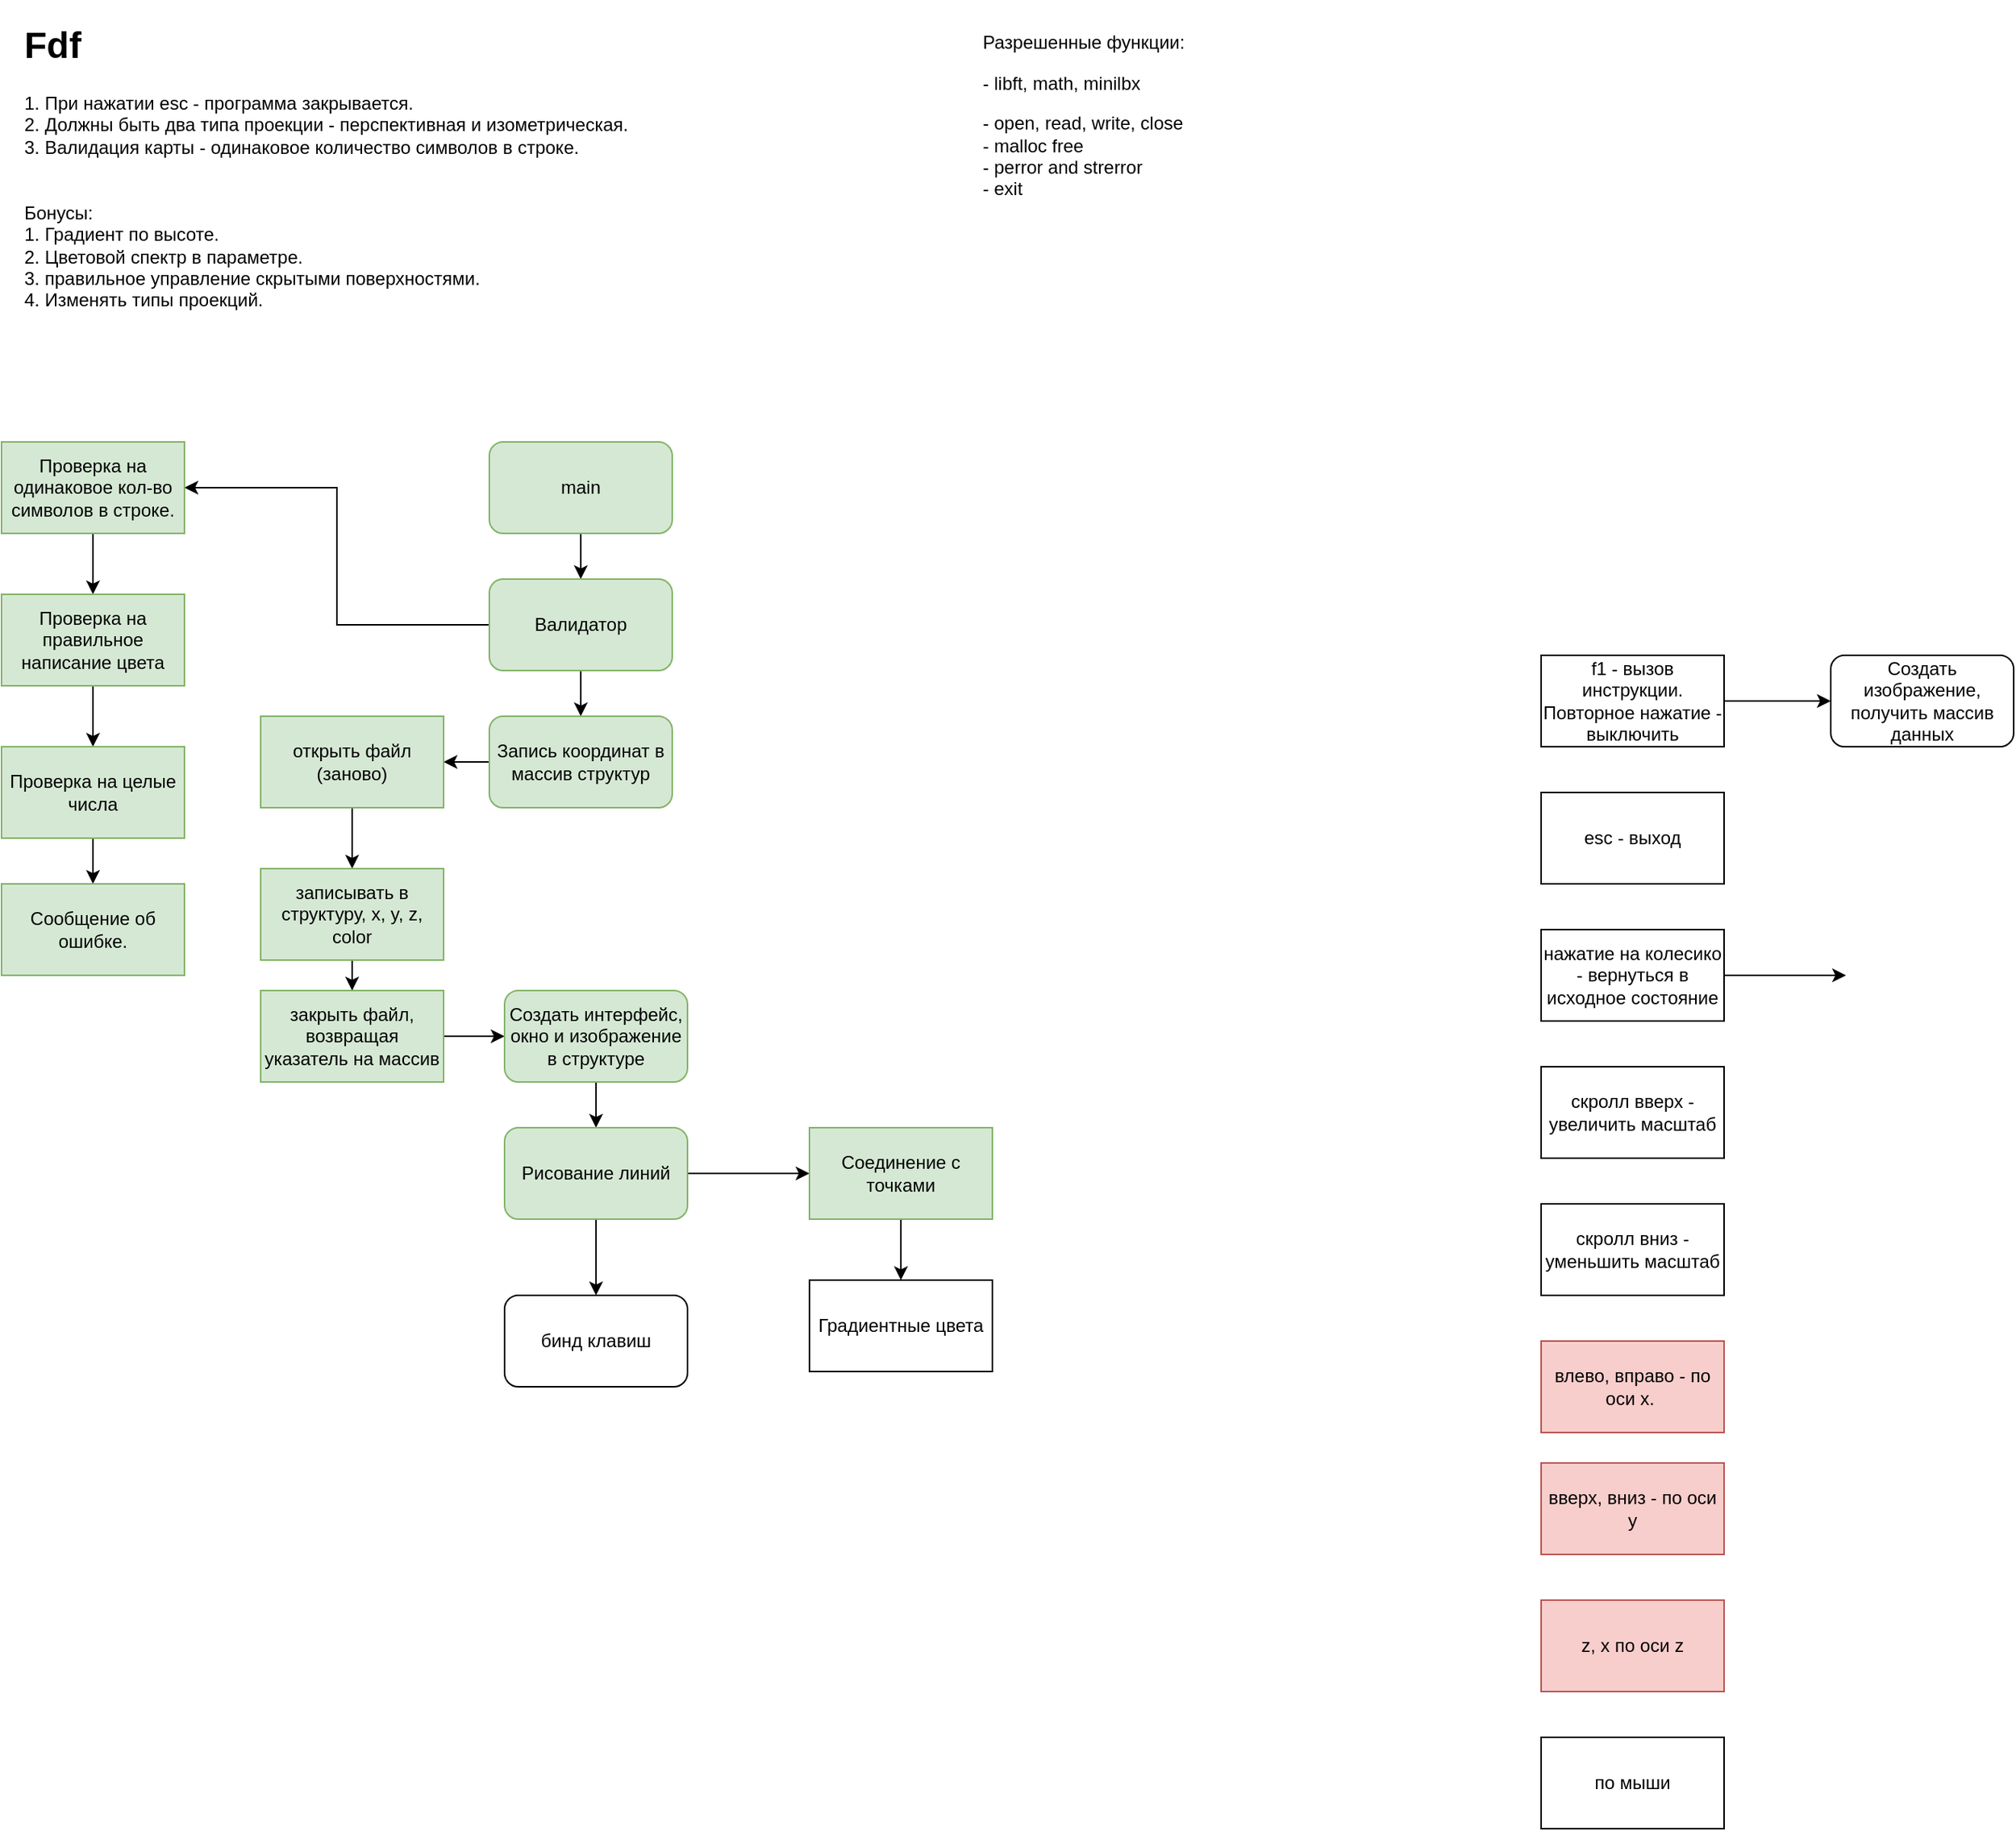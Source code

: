 <mxfile version="10.6.8" type="github"><diagram id="v42kx7biO2deFO37t8zv" name="Page-1"><mxGraphModel dx="2038" dy="1085" grid="1" gridSize="10" guides="1" tooltips="1" connect="1" arrows="1" fold="1" page="1" pageScale="1" pageWidth="850" pageHeight="1100" math="0" shadow="0"><root><mxCell id="0"/><mxCell id="1" parent="0"/><mxCell id="bMH6zzSPCmijD4IpLeof-1" value="&lt;h1&gt;Fdf&lt;/h1&gt;&lt;p&gt;&lt;/p&gt;1. При нажатии esc - программа закрывается.&lt;br&gt;2. Должны быть два типа проекции - перспективная и изометрическая.&lt;br&gt;3. Валидация карты - одинаковое количество символов в строке.&amp;nbsp;&lt;br&gt;&lt;br&gt;&lt;br&gt;Бонусы:&lt;br&gt;1. Градиент по высоте.&lt;br&gt;2. Цветовой спектр в параметре.&lt;br&gt;3. правильное управление скрытыми поверхностями.&amp;nbsp;&lt;br&gt;4. Изменять типы проекций.&lt;br&gt;&lt;br&gt;" style="text;html=1;strokeColor=none;fillColor=none;spacing=5;spacingTop=-20;whiteSpace=wrap;overflow=hidden;rounded=0;" parent="1" vertex="1"><mxGeometry x="40" y="20" width="620" height="210" as="geometry"/></mxCell><mxCell id="bMH6zzSPCmijD4IpLeof-2" value="&lt;p style=&quot;text-align: left&quot;&gt;Разрешенные функции:&lt;/p&gt;&lt;p style=&quot;text-align: left&quot;&gt;- libft, math, minilbx&lt;/p&gt;&lt;span&gt;&lt;div style=&quot;text-align: left&quot;&gt;&lt;span&gt;- open, read, write, close&lt;/span&gt;&lt;/div&gt;&lt;/span&gt;&lt;span&gt;&lt;div style=&quot;text-align: left&quot;&gt;&lt;span&gt;- malloc free&lt;/span&gt;&lt;/div&gt;&lt;/span&gt;&lt;span&gt;&lt;div style=&quot;text-align: left&quot;&gt;&lt;span&gt;- perror and strerror&lt;/span&gt;&lt;/div&gt;&lt;/span&gt;&lt;div style=&quot;text-align: left&quot;&gt;&lt;span&gt;- exit&lt;/span&gt;&lt;/div&gt;" style="text;html=1;strokeColor=none;fillColor=none;align=center;verticalAlign=middle;whiteSpace=wrap;rounded=0;" parent="1" vertex="1"><mxGeometry x="660" y="10" width="160" height="140" as="geometry"/></mxCell><mxCell id="bMH6zzSPCmijD4IpLeof-11" style="edgeStyle=orthogonalEdgeStyle;rounded=0;orthogonalLoop=1;jettySize=auto;html=1;entryX=0.5;entryY=0;entryDx=0;entryDy=0;" parent="1" source="bMH6zzSPCmijD4IpLeof-3" target="bMH6zzSPCmijD4IpLeof-4" edge="1"><mxGeometry relative="1" as="geometry"/></mxCell><mxCell id="bMH6zzSPCmijD4IpLeof-3" value="main" style="rounded=1;whiteSpace=wrap;html=1;fillColor=#d5e8d4;strokeColor=#82b366;" parent="1" vertex="1"><mxGeometry x="350" y="300" width="120" height="60" as="geometry"/></mxCell><mxCell id="bMH6zzSPCmijD4IpLeof-10" style="edgeStyle=orthogonalEdgeStyle;rounded=0;orthogonalLoop=1;jettySize=auto;html=1;entryX=1;entryY=0.5;entryDx=0;entryDy=0;" parent="1" source="bMH6zzSPCmijD4IpLeof-4" target="bMH6zzSPCmijD4IpLeof-5" edge="1"><mxGeometry relative="1" as="geometry"/></mxCell><mxCell id="C5nu7WACFBEaYVz-HuIm-1" style="edgeStyle=orthogonalEdgeStyle;rounded=0;orthogonalLoop=1;jettySize=auto;html=1;entryX=0.5;entryY=0;entryDx=0;entryDy=0;" parent="1" source="bMH6zzSPCmijD4IpLeof-4" target="bMH6zzSPCmijD4IpLeof-40" edge="1"><mxGeometry relative="1" as="geometry"/></mxCell><mxCell id="bMH6zzSPCmijD4IpLeof-4" value="Валидатор" style="rounded=1;whiteSpace=wrap;html=1;fillColor=#d5e8d4;strokeColor=#82b366;" parent="1" vertex="1"><mxGeometry x="350" y="390" width="120" height="60" as="geometry"/></mxCell><mxCell id="bMH6zzSPCmijD4IpLeof-9" style="edgeStyle=orthogonalEdgeStyle;rounded=0;orthogonalLoop=1;jettySize=auto;html=1;entryX=0.5;entryY=0;entryDx=0;entryDy=0;" parent="1" source="bMH6zzSPCmijD4IpLeof-5" target="bMH6zzSPCmijD4IpLeof-6" edge="1"><mxGeometry relative="1" as="geometry"/></mxCell><mxCell id="bMH6zzSPCmijD4IpLeof-5" value="Проверка на одинаковое кол-во символов в строке." style="rounded=0;whiteSpace=wrap;html=1;fillColor=#d5e8d4;strokeColor=#82b366;" parent="1" vertex="1"><mxGeometry x="30" y="300" width="120" height="60" as="geometry"/></mxCell><mxCell id="bMH6zzSPCmijD4IpLeof-8" style="edgeStyle=orthogonalEdgeStyle;rounded=0;orthogonalLoop=1;jettySize=auto;html=1;entryX=0.5;entryY=0;entryDx=0;entryDy=0;" parent="1" source="bMH6zzSPCmijD4IpLeof-6" target="bMH6zzSPCmijD4IpLeof-7" edge="1"><mxGeometry relative="1" as="geometry"/></mxCell><mxCell id="bMH6zzSPCmijD4IpLeof-6" value="Проверка на правильное написание цвета" style="rounded=0;whiteSpace=wrap;html=1;fillColor=#d5e8d4;strokeColor=#82b366;" parent="1" vertex="1"><mxGeometry x="30" y="400" width="120" height="60" as="geometry"/></mxCell><mxCell id="bMH6zzSPCmijD4IpLeof-48" style="edgeStyle=orthogonalEdgeStyle;rounded=0;orthogonalLoop=1;jettySize=auto;html=1;entryX=0.5;entryY=0;entryDx=0;entryDy=0;" parent="1" source="bMH6zzSPCmijD4IpLeof-7" target="bMH6zzSPCmijD4IpLeof-47" edge="1"><mxGeometry relative="1" as="geometry"/></mxCell><mxCell id="bMH6zzSPCmijD4IpLeof-7" value="Проверка на целые числа" style="rounded=0;whiteSpace=wrap;html=1;fillColor=#d5e8d4;strokeColor=#82b366;" parent="1" vertex="1"><mxGeometry x="30" y="500" width="120" height="60" as="geometry"/></mxCell><mxCell id="bMH6zzSPCmijD4IpLeof-12" value="бинд клавиш" style="rounded=1;whiteSpace=wrap;html=1;" parent="1" vertex="1"><mxGeometry x="360" y="860" width="120" height="60" as="geometry"/></mxCell><mxCell id="bMH6zzSPCmijD4IpLeof-14" value="esc - выход" style="rounded=0;whiteSpace=wrap;html=1;" parent="1" vertex="1"><mxGeometry x="1040" y="530" width="120" height="60" as="geometry"/></mxCell><mxCell id="bMH6zzSPCmijD4IpLeof-69" style="edgeStyle=orthogonalEdgeStyle;rounded=0;orthogonalLoop=1;jettySize=auto;html=1;entryX=0;entryY=0.5;entryDx=0;entryDy=0;" parent="1" source="bMH6zzSPCmijD4IpLeof-15" edge="1"><mxGeometry relative="1" as="geometry"><mxPoint x="1240" y="650" as="targetPoint"/></mxGeometry></mxCell><mxCell id="bMH6zzSPCmijD4IpLeof-15" value="нажатие на колесико - вернуться в исходное состояние" style="rounded=0;whiteSpace=wrap;html=1;" parent="1" vertex="1"><mxGeometry x="1040" y="620" width="120" height="60" as="geometry"/></mxCell><mxCell id="bMH6zzSPCmijD4IpLeof-18" value="скролл вверх - увеличить масштаб" style="rounded=0;whiteSpace=wrap;html=1;" parent="1" vertex="1"><mxGeometry x="1040" y="710" width="120" height="60" as="geometry"/></mxCell><mxCell id="bMH6zzSPCmijD4IpLeof-19" value="скролл вниз - уменьшить масштаб" style="rounded=0;whiteSpace=wrap;html=1;" parent="1" vertex="1"><mxGeometry x="1040" y="800" width="120" height="60" as="geometry"/></mxCell><mxCell id="bMH6zzSPCmijD4IpLeof-20" value="влево, вправо - по оси x.&amp;nbsp;" style="rounded=0;whiteSpace=wrap;html=1;fillColor=#f8cecc;strokeColor=#b85450;" parent="1" vertex="1"><mxGeometry x="1040" y="890" width="120" height="60" as="geometry"/></mxCell><mxCell id="bMH6zzSPCmijD4IpLeof-21" value="вверх, вниз - по оси y" style="rounded=0;whiteSpace=wrap;html=1;fillColor=#f8cecc;strokeColor=#b85450;" parent="1" vertex="1"><mxGeometry x="1040" y="970" width="120" height="60" as="geometry"/></mxCell><mxCell id="bMH6zzSPCmijD4IpLeof-22" value="z, x по оси z" style="rounded=0;whiteSpace=wrap;html=1;fillColor=#f8cecc;strokeColor=#b85450;" parent="1" vertex="1"><mxGeometry x="1040" y="1060" width="120" height="60" as="geometry"/></mxCell><mxCell id="bMH6zzSPCmijD4IpLeof-65" style="edgeStyle=orthogonalEdgeStyle;rounded=0;orthogonalLoop=1;jettySize=auto;html=1;entryX=0;entryY=0.5;entryDx=0;entryDy=0;" parent="1" source="bMH6zzSPCmijD4IpLeof-24" target="bMH6zzSPCmijD4IpLeof-64" edge="1"><mxGeometry relative="1" as="geometry"/></mxCell><mxCell id="bMH6zzSPCmijD4IpLeof-24" value="f1 - вызов инструкции.&lt;br&gt;Повторное нажатие - выключить&lt;br&gt;" style="rounded=0;whiteSpace=wrap;html=1;" parent="1" vertex="1"><mxGeometry x="1040" y="440" width="120" height="60" as="geometry"/></mxCell><mxCell id="bMH6zzSPCmijD4IpLeof-44" style="edgeStyle=orthogonalEdgeStyle;rounded=0;orthogonalLoop=1;jettySize=auto;html=1;entryX=1;entryY=0.5;entryDx=0;entryDy=0;" parent="1" source="bMH6zzSPCmijD4IpLeof-40" target="bMH6zzSPCmijD4IpLeof-41" edge="1"><mxGeometry relative="1" as="geometry"/></mxCell><mxCell id="bMH6zzSPCmijD4IpLeof-40" value="Запись координат в массив структур" style="rounded=1;whiteSpace=wrap;html=1;fillColor=#d5e8d4;strokeColor=#82b366;" parent="1" vertex="1"><mxGeometry x="350" y="480" width="120" height="60" as="geometry"/></mxCell><mxCell id="bMH6zzSPCmijD4IpLeof-43" style="edgeStyle=orthogonalEdgeStyle;rounded=0;orthogonalLoop=1;jettySize=auto;html=1;entryX=0.5;entryY=0;entryDx=0;entryDy=0;" parent="1" source="bMH6zzSPCmijD4IpLeof-41" target="bMH6zzSPCmijD4IpLeof-42" edge="1"><mxGeometry relative="1" as="geometry"/></mxCell><mxCell id="bMH6zzSPCmijD4IpLeof-41" value="открыть файл (заново)" style="rounded=0;whiteSpace=wrap;html=1;fillColor=#d5e8d4;strokeColor=#82b366;" parent="1" vertex="1"><mxGeometry x="200" y="480" width="120" height="60" as="geometry"/></mxCell><mxCell id="bMH6zzSPCmijD4IpLeof-46" style="edgeStyle=orthogonalEdgeStyle;rounded=0;orthogonalLoop=1;jettySize=auto;html=1;entryX=0.5;entryY=0;entryDx=0;entryDy=0;" parent="1" source="bMH6zzSPCmijD4IpLeof-42" target="bMH6zzSPCmijD4IpLeof-45" edge="1"><mxGeometry relative="1" as="geometry"/></mxCell><mxCell id="bMH6zzSPCmijD4IpLeof-42" value="записывать в структуру, x, y, z, color" style="rounded=0;whiteSpace=wrap;html=1;fillColor=#d5e8d4;strokeColor=#82b366;" parent="1" vertex="1"><mxGeometry x="200" y="580" width="120" height="60" as="geometry"/></mxCell><mxCell id="N9a0NrOLH4zrbiMZ__Ai-2" style="edgeStyle=orthogonalEdgeStyle;rounded=0;orthogonalLoop=1;jettySize=auto;html=1;entryX=0;entryY=0.5;entryDx=0;entryDy=0;" parent="1" source="bMH6zzSPCmijD4IpLeof-45" target="N9a0NrOLH4zrbiMZ__Ai-1" edge="1"><mxGeometry relative="1" as="geometry"/></mxCell><mxCell id="bMH6zzSPCmijD4IpLeof-45" value="закрыть файл, возвращая указатель на массив" style="rounded=0;whiteSpace=wrap;html=1;fillColor=#d5e8d4;strokeColor=#82b366;" parent="1" vertex="1"><mxGeometry x="200" y="660" width="120" height="60" as="geometry"/></mxCell><mxCell id="bMH6zzSPCmijD4IpLeof-47" value="Сообщение об ошибке." style="rounded=0;whiteSpace=wrap;html=1;fillColor=#d5e8d4;strokeColor=#82b366;" parent="1" vertex="1"><mxGeometry x="30" y="590" width="120" height="60" as="geometry"/></mxCell><mxCell id="bMH6zzSPCmijD4IpLeof-64" value="&lt;span&gt;Создать изображение, получить массив данных&lt;/span&gt;" style="rounded=1;whiteSpace=wrap;html=1;" parent="1" vertex="1"><mxGeometry x="1230" y="440" width="120" height="60" as="geometry"/></mxCell><mxCell id="bMH6zzSPCmijD4IpLeof-66" value="по мыши" style="rounded=0;whiteSpace=wrap;html=1;" parent="1" vertex="1"><mxGeometry x="1040" y="1150" width="120" height="60" as="geometry"/></mxCell><mxCell id="NLPlwUXWUv9bN0zE8OSU-6" style="edgeStyle=orthogonalEdgeStyle;rounded=0;orthogonalLoop=1;jettySize=auto;html=1;entryX=0.5;entryY=0;entryDx=0;entryDy=0;" edge="1" parent="1" source="N9a0NrOLH4zrbiMZ__Ai-1" target="NLPlwUXWUv9bN0zE8OSU-1"><mxGeometry relative="1" as="geometry"/></mxCell><mxCell id="N9a0NrOLH4zrbiMZ__Ai-1" value="Создать интерфейс, окно и изображение в структуре" style="rounded=1;whiteSpace=wrap;html=1;fillColor=#d5e8d4;strokeColor=#82b366;" parent="1" vertex="1"><mxGeometry x="360" y="660" width="120" height="60" as="geometry"/></mxCell><mxCell id="NLPlwUXWUv9bN0zE8OSU-4" style="edgeStyle=orthogonalEdgeStyle;rounded=0;orthogonalLoop=1;jettySize=auto;html=1;entryX=0;entryY=0.5;entryDx=0;entryDy=0;" edge="1" parent="1" source="NLPlwUXWUv9bN0zE8OSU-1" target="NLPlwUXWUv9bN0zE8OSU-2"><mxGeometry relative="1" as="geometry"/></mxCell><mxCell id="NLPlwUXWUv9bN0zE8OSU-7" style="edgeStyle=orthogonalEdgeStyle;rounded=0;orthogonalLoop=1;jettySize=auto;html=1;entryX=0.5;entryY=0;entryDx=0;entryDy=0;" edge="1" parent="1" source="NLPlwUXWUv9bN0zE8OSU-1" target="bMH6zzSPCmijD4IpLeof-12"><mxGeometry relative="1" as="geometry"/></mxCell><mxCell id="NLPlwUXWUv9bN0zE8OSU-1" value="Рисование линий" style="rounded=1;whiteSpace=wrap;html=1;fillColor=#d5e8d4;strokeColor=#82b366;" vertex="1" parent="1"><mxGeometry x="360" y="750" width="120" height="60" as="geometry"/></mxCell><mxCell id="NLPlwUXWUv9bN0zE8OSU-5" style="edgeStyle=orthogonalEdgeStyle;rounded=0;orthogonalLoop=1;jettySize=auto;html=1;entryX=0.5;entryY=0;entryDx=0;entryDy=0;" edge="1" parent="1" source="NLPlwUXWUv9bN0zE8OSU-2" target="NLPlwUXWUv9bN0zE8OSU-3"><mxGeometry relative="1" as="geometry"/></mxCell><mxCell id="NLPlwUXWUv9bN0zE8OSU-2" value="Соединение с точками" style="rounded=0;whiteSpace=wrap;html=1;fillColor=#d5e8d4;strokeColor=#82b366;" vertex="1" parent="1"><mxGeometry x="560" y="750" width="120" height="60" as="geometry"/></mxCell><mxCell id="NLPlwUXWUv9bN0zE8OSU-3" value="Градиентные цвета" style="rounded=0;whiteSpace=wrap;html=1;" vertex="1" parent="1"><mxGeometry x="560" y="850" width="120" height="60" as="geometry"/></mxCell></root></mxGraphModel></diagram></mxfile>
